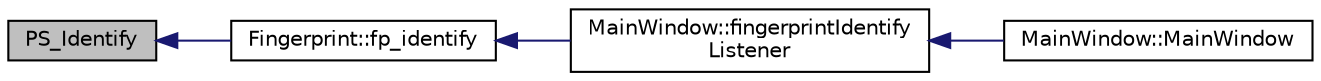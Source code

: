 digraph "PS_Identify"
{
  edge [fontname="Helvetica",fontsize="10",labelfontname="Helvetica",labelfontsize="10"];
  node [fontname="Helvetica",fontsize="10",shape=record];
  rankdir="LR";
  Node1 [label="PS_Identify",height=0.2,width=0.4,color="black", fillcolor="grey75", style="filled", fontcolor="black"];
  Node1 -> Node2 [dir="back",color="midnightblue",fontsize="10",style="solid",fontname="Helvetica"];
  Node2 [label="Fingerprint::fp_identify",height=0.2,width=0.4,color="black", fillcolor="white", style="filled",URL="$class_fingerprint.html#a402792facf78e1ffa848dc95437478e8",tooltip="Check and compare user fingerprint. "];
  Node2 -> Node3 [dir="back",color="midnightblue",fontsize="10",style="solid",fontname="Helvetica"];
  Node3 [label="MainWindow::fingerprintIdentify\lListener",height=0.2,width=0.4,color="black", fillcolor="white", style="filled",URL="$class_main_window.html#a9abddf234c9231f465917c318b3ba6b2",tooltip="Listener for fingerprint sensor. "];
  Node3 -> Node4 [dir="back",color="midnightblue",fontsize="10",style="solid",fontname="Helvetica"];
  Node4 [label="MainWindow::MainWindow",height=0.2,width=0.4,color="black", fillcolor="white", style="filled",URL="$class_main_window.html#a996c5a2b6f77944776856f08ec30858d",tooltip="MainWindow Constructor. "];
}
